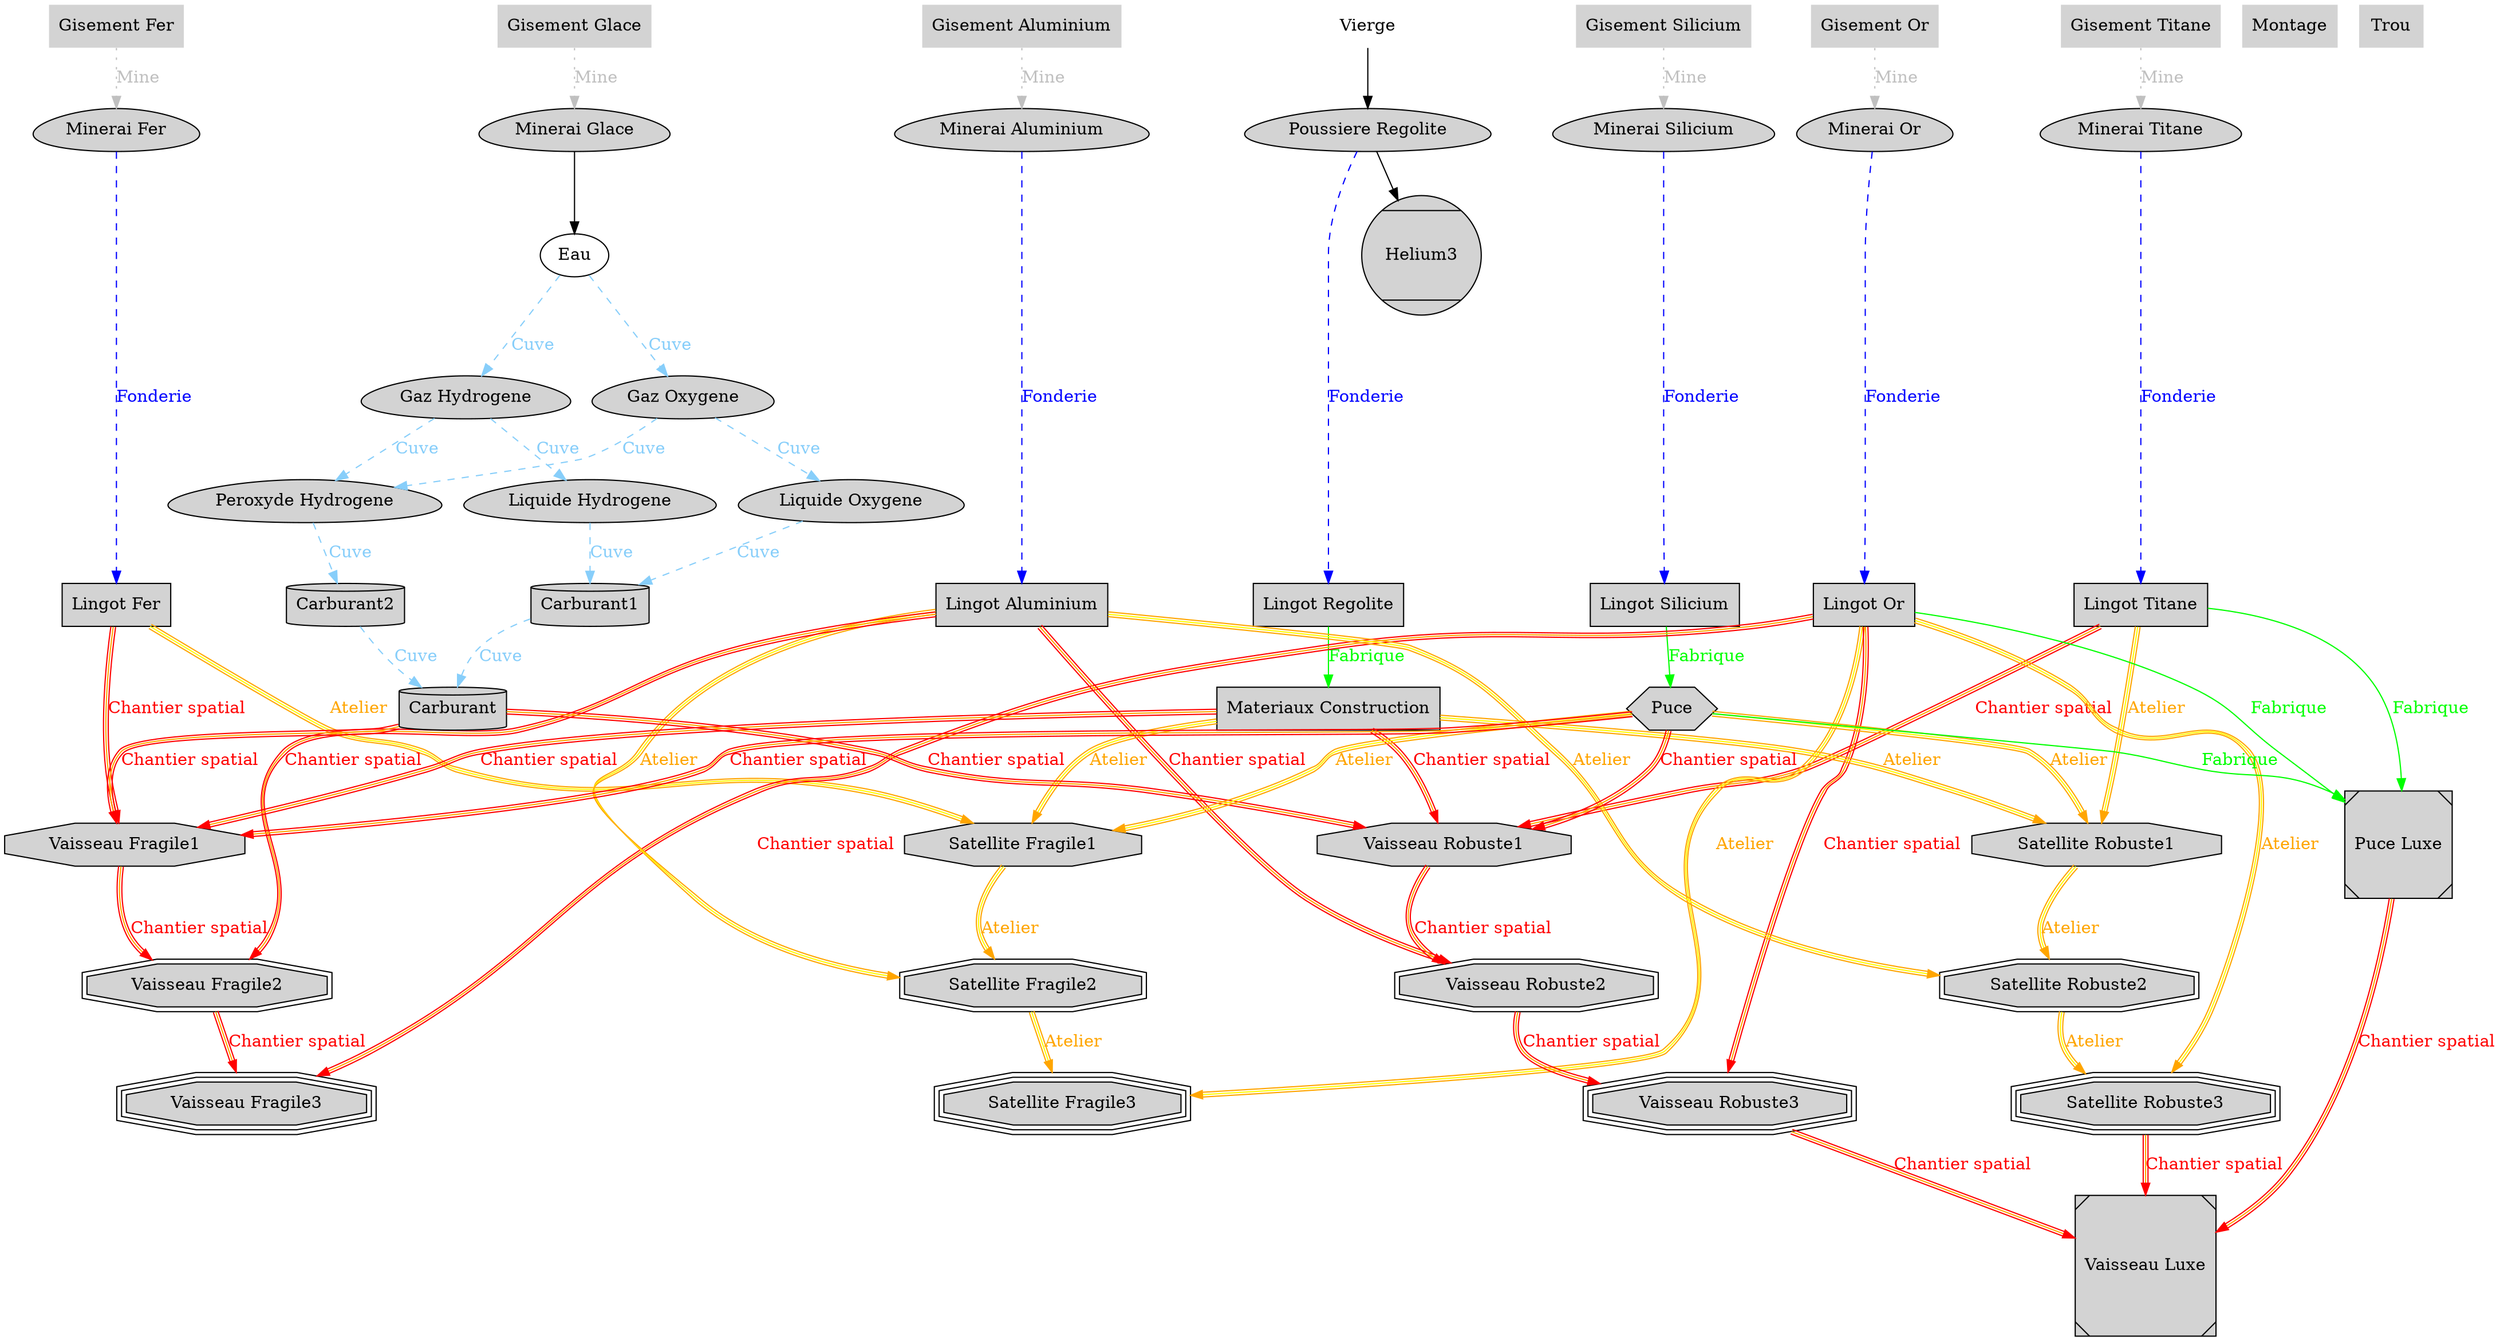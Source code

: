 digraph {
    randir=TP;
    // Sol
    subgraph SOL{
        rank=same; 
        node [style="filled,solid", color="", shape="plaintext"]
        Vierge [style="solid", color="", label="Vierge"];
        GisementOr [label="Gisement Or"];
        GisementFer [label="Gisement Fer"];
        GisementTitane [label="Gisement Titane"];
        GisementSilicium [label="Gisement Silicium"];
        GisementGlace [label="Gisement Glace"];
        GisementAluminium [label="Gisement Aluminium"];
        // GisementMagnesium [label="Gisement Magnesium"];
        // GisementCalcium [label="Gisement Calcium"];
        // GisementSoduim [label="Gisement Soduim"];
        Montage [label="Montage"];
        Trou [label="Trou"];
    }

    // Matière Première
    subgraph MATIERE_PREMIERE{
        rank=same; 
        node [style="filled,solid", color="", shape="egg"]
        PoussiereRegolite [label="Poussiere Regolite"];
        MineraiGlace [label="Minerai Glace"];
        MineraiTitane [label="Minerai Titane"];
        MineraiSilicium [label="Minerai Silicium"];
        MineraiFer [label="Minerai Fer"];
        MineraiOr [label="Minerai Or"];
        MineraiAluminium [label="Minerai Aluminium"];
        // MineraiMagnesium [label="Minerai Magnesium"];
        // MineraiCalcium [label="Minerai Calcium"];
        // MineraiSoduim [label="Minerai Soduim"];
    }

    // Lingot
    subgraph LINGOT{
        rank=same; 
        node [style="filled,solid", color="", shape="rectangle"]
        LingotRegolite  [label="Lingot Regolite"];
        LingotTitane  [label="Lingot Titane"];
        LingotSilicium  [label="Lingot Silicium"];
        LingotFer  [label="Lingot Fer"];
        LingotOr  [label="Lingot Or"];
        LingotAluminium  [label="Lingot Aluminium"];
        // LingotMagnesium  [label="Lingot Magnesium"];
        // LingotCalcium  [label="Lingot Calcium"];
        // LingotSoduim  [label="Lingot Soduim"];
    }

    Helium3 [style="filled,solid", color="", label="Helium3",shape="Mcircle"];
    MateriauxConstruction  [style="filled,solid", color="", label="Materiaux Construction",shape="rectangle"];

    // Gaz
    subgraph GAZ{
        rank=same; 
        node [style="filled,solid", color="", shape="egg"]
        GazOxygene [label="Gaz Oxygene"];
        GazHydrogene [label="Gaz Hydrogene"];
    }

    // Liquide
    subgraph LIQUIDE{
        // rank=same; 
        Eau [label="Eau"];     
        node [style="filled,solid", color="", shape="egg"]
        LiquideHydrogene [label="Liquide Hydrogene"];
        LiquideOxygene [label="Liquide Oxygene"];
        PeroxydeHydrogene [label="Peroxyde Hydrogene"];
    }

    // Carburant
    subgraph CARBURANT{
        // rank=same; 
        node [style="filled,solid", color="", shape="cylinder"]
        Carburant  [label="Carburant"];
        Carburant1  [label="Carburant1"];
        Carburant2  [label="Carburant2"];
    }

    // Craft
    Puce [style="filled,solid", color="", label="Puce",shape="hexagon"];
    // Niveau 1
    subgraph CRAFT1{
        // rank=same; 
        node [style="filled,solid", color="", shape="octagon"]
        SatelliteFragile1 [label="Satellite Fragile1"];
        SatelliteRobuste1 [label="Satellite Robuste1"];
        VaisseauFragile1 [label="Vaisseau Fragile1"];
        VaisseauRobuste1 [label="Vaisseau Robuste1"];
    }
    // Niveau 2
    subgraph CRAFT2{
        // rank=same; 
        node [style="filled,solid", color="", shape="doubleoctagon"]
        SatelliteFragile2 [label="Satellite Fragile2"];
        SatelliteRobuste2 [label="Satellite Robuste2"];
        VaisseauFragile2 [label="Vaisseau Fragile2"];
        VaisseauRobuste2 [label="Vaisseau Robuste2"];
    }
    // Niveau 3
    subgraph CRAFT3{
        // rank=same; 
        node [style="filled,solid", color="", shape="tripleoctagon"]
        SatelliteFragile3 [label="Satellite Fragile3"];
        SatelliteRobuste3 [label="Satellite Robuste3"];
        VaisseauFragile3 [label="Vaisseau Fragile3"];
        VaisseauRobuste3 [label="Vaisseau Robuste3"];
    }
    // Luxe
    subgraph LUX{
        node [style="filled,solid", color="", shape="Msquare"]
        PuceLuxe [label="Puce Luxe"];
        VaisseauLuxe [label="Vaisseau Luxe"];
    }


/**********************************************************************************/

/*********************************Connexion****************************************/
    Vierge -> PoussiereRegolite
    GisementOr -> MineraiOr [label="Mine", fontcolor="grey", color="grey", style="dotted"]
    GisementFer -> MineraiFer [label="Mine", fontcolor="grey", color="grey", style="dotted"]
    GisementTitane -> MineraiTitane [label="Mine", fontcolor="grey", color="grey", style="dotted"]
    GisementSilicium -> MineraiSilicium [label="Mine", fontcolor="grey", color="grey", style="dotted"]
    GisementAluminium -> MineraiAluminium [label="Mine", fontcolor="grey", color="grey", style="dotted"]
    // GisementMagnesium -> MineraiMagnesium [label="Mine", fontcolor="grey", color="grey", style="dotted"]
    // GisementCalcium -> MineraiCalcium [label="Mine", fontcolor="grey", color="grey", style="dotted"]
    // GisementSoduim -> MineraiSoduim [label="Mine", fontcolor="grey", color="grey", style="dotted"]
    GisementGlace -> MineraiGlace [label="Mine", fontcolor="grey", color="grey", style="dotted"]

    PoussiereRegolite -> LingotRegolite [label="Fonderie", fontcolor="blue", color="blue", style="dashed"]
    PoussiereRegolite -> Helium3
    MineraiTitane -> LingotTitane [label="Fonderie", fontcolor="blue", color="blue", style="dashed"]
    MineraiSilicium -> LingotSilicium [label="Fonderie", fontcolor="blue", color="blue", style="dashed"]
    MineraiFer -> LingotFer [label="Fonderie", fontcolor="blue", color="blue", style="dashed"]
    MineraiOr -> LingotOr [label="Fonderie", fontcolor="blue", color="blue", style="dashed"]
    MineraiAluminium -> LingotAluminium [label="Fonderie", fontcolor="blue", color="blue", style="dashed"]
    // MineraiMagnesium -> LingotMagnesium [label="Fonderie", fontcolor="blue", color="blue", style="dashed"]
    // MineraiCalcium -> LingotCalcium [label="Fonderie", fontcolor="blue", color="blue", style="dashed"]
    // MineraiSoduim -> LingotSoduim [label="Fonderie", fontcolor="blue", color="blue", style="dashed"]

    MineraiGlace -> Eau
    Eau -> GazHydrogene [label="Cuve", fontcolor="lightskyblue", color="lightskyblue", style="dashed"]
    Eau -> GazOxygene [label="Cuve", fontcolor="lightskyblue", color="lightskyblue", style="dashed"]
    GazHydrogene -> LiquideHydrogene [label="Cuve", fontcolor="lightskyblue", color="lightskyblue", style="dashed"]
    GazOxygene -> LiquideOxygene [label="Cuve", fontcolor="lightskyblue", color="lightskyblue", style="dashed"]

    GazHydrogene, GazOxygene -> PeroxydeHydrogene [label="Cuve", fontcolor="lightskyblue", color="lightskyblue", style="dashed"]

    LiquideHydrogene, LiquideOxygene -> Carburant1 [label="Cuve", fontcolor="lightskyblue", color="lightskyblue", style="dashed"]
    PeroxydeHydrogene -> Carburant2 [label="Cuve", fontcolor="lightskyblue", color="lightskyblue", style="dashed"]

    Carburant1 -> Carburant [label="Cuve", fontcolor="lightskyblue", color="lightskyblue", style="dashed"]
    Carburant2 -> Carburant [label="Cuve", fontcolor="lightskyblue", color="lightskyblue", style="dashed"]

    // pour aligner les suites de craft
    Puce -> PuceLuxe [style="invis", constraint=false]
    SatelliteFragile1 -> SatelliteFragile2 -> SatelliteFragile3 [style="invis"]
    SatelliteRobuste1 -> SatelliteRobuste2 -> SatelliteRobuste3 [style="invis"]
    VaisseauRobuste1 -> VaisseauRobuste2 -> VaisseauRobuste3 [style="invis"]
    VaisseauFragile1 -> VaisseauFragile2 -> VaisseauFragile3 [style="invis"]

    LingotRegolite -> MateriauxConstruction [label="Fabrique", fontcolor="green", color="green", style="solid"]
    LingotSilicium -> Puce [label="Fabrique", fontcolor="green", color="green", style="solid"]
    Puce, LingotTitane, LingotOr -> PuceLuxe [label="Fabrique", fontcolor="green", color="green", style="solid"]

    MateriauxConstruction, LingotFer, Puce -> SatelliteFragile1 [label="Atelier", fontcolor="orange", color="orange:yellow:orange", style="solid"]
    SatelliteFragile1, LingotAluminium -> SatelliteFragile2 [label="Atelier", fontcolor="orange", color="orange:yellow:orange", style="solid"]
    SatelliteFragile2, LingotOr -> SatelliteFragile3 [label="Atelier", fontcolor="orange", color="orange:yellow:orange", style="solid"]


    MateriauxConstruction, LingotTitane, Puce -> SatelliteRobuste1 [label="Atelier", fontcolor="orange", color="orange:yellow:orange", style="solid"]
    SatelliteRobuste1, LingotAluminium -> SatelliteRobuste2 [label="Atelier", fontcolor="orange", color="orange:yellow:orange", style="solid"]
    SatelliteRobuste2, LingotOr -> SatelliteRobuste3 [label="Atelier", fontcolor="orange", color="orange:yellow:orange", style="solid"]

    Carburant, MateriauxConstruction, LingotFer, Puce -> VaisseauFragile1 [label="Chantier spatial", fontcolor="red", color="red:orange:red", style="solid"]
    VaisseauFragile1, LingotAluminium -> VaisseauFragile2 [label="Chantier spatial", fontcolor="red", color="red:orange:red", style="solid"]
    VaisseauFragile2, LingotOr -> VaisseauFragile3 [label="Chantier spatial", fontcolor="red", color="red:orange:red", style="solid"]

    Carburant, MateriauxConstruction, LingotTitane, Puce -> VaisseauRobuste1 [label="Chantier spatial", fontcolor="red", color="red:orange:red", style="solid"]
    VaisseauRobuste1, LingotAluminium -> VaisseauRobuste2 [label="Chantier spatial", fontcolor="red", color="red:orange:red", style="solid"]
    VaisseauRobuste2, LingotOr -> VaisseauRobuste3 [label="Chantier spatial", fontcolor="red", color="red:orange:red", style="solid"]

    VaisseauRobuste3, SatelliteRobuste3, PuceLuxe -> VaisseauLuxe [label="Chantier spatial", fontcolor="red", color="red:orange:red", style="solid"]

}
